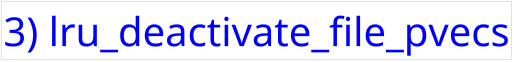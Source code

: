 @startuml

skinparam ComponentStyle rectangle
hide stereotype
scale 1/5

skinparam Component {
    FontSize 200
    FontColor Blue
    BorderThickness 0
    BackgroundColor transparent
}

component cp [
3) lru_deactivate_file_pvecs
]
@enduml
